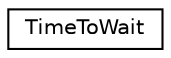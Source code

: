 digraph "Graphical Class Hierarchy"
{
 // LATEX_PDF_SIZE
  edge [fontname="Helvetica",fontsize="10",labelfontname="Helvetica",labelfontsize="10"];
  node [fontname="Helvetica",fontsize="10",shape=record];
  rankdir="LR";
  Node0 [label="TimeToWait",height=0.2,width=0.4,color="black", fillcolor="white", style="filled",URL="$struct_time_to_wait.html",tooltip="This struct defines various time parameters specified in seconds [s] for the actions."];
}
